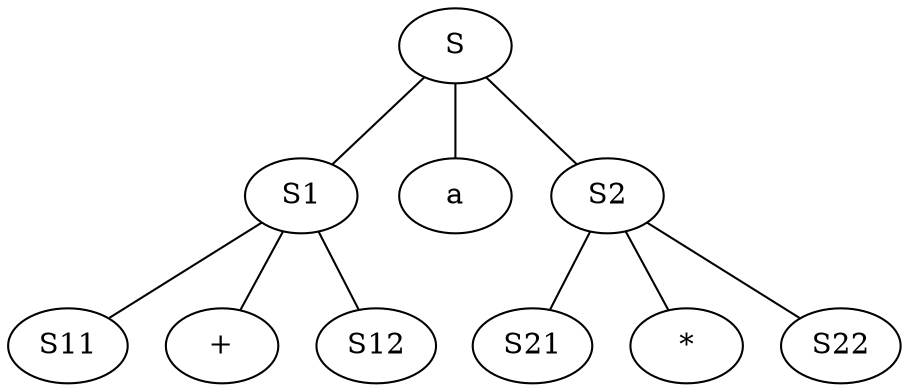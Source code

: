 graph ast{

    "S" -- "S1"
    "S1" -- "S11"
    "S1" -- "+"
    "S1" -- "S12"

    "S" -- "a"

    "S" -- "S2"
    "S2" -- "S21"
    "S2" -- "*"
    "S2" -- "S22"
}